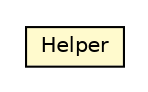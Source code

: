 #!/usr/local/bin/dot
#
# Class diagram 
# Generated by UMLGraph version R5_6_6-8-g8d7759 (http://www.umlgraph.org/)
#

digraph G {
	edge [fontname="Helvetica",fontsize=10,labelfontname="Helvetica",labelfontsize=10];
	node [fontname="Helvetica",fontsize=10,shape=plaintext];
	nodesep=0.25;
	ranksep=0.5;
	// org.dayatang.rule.examples.Helper
	c28186 [label=<<table title="org.dayatang.rule.examples.Helper" border="0" cellborder="1" cellspacing="0" cellpadding="2" port="p" bgcolor="lemonChiffon" href="./Helper.html">
		<tr><td><table border="0" cellspacing="0" cellpadding="1">
<tr><td align="center" balign="center"> Helper </td></tr>
		</table></td></tr>
		</table>>, URL="./Helper.html", fontname="Helvetica", fontcolor="black", fontsize=10.0];
}

